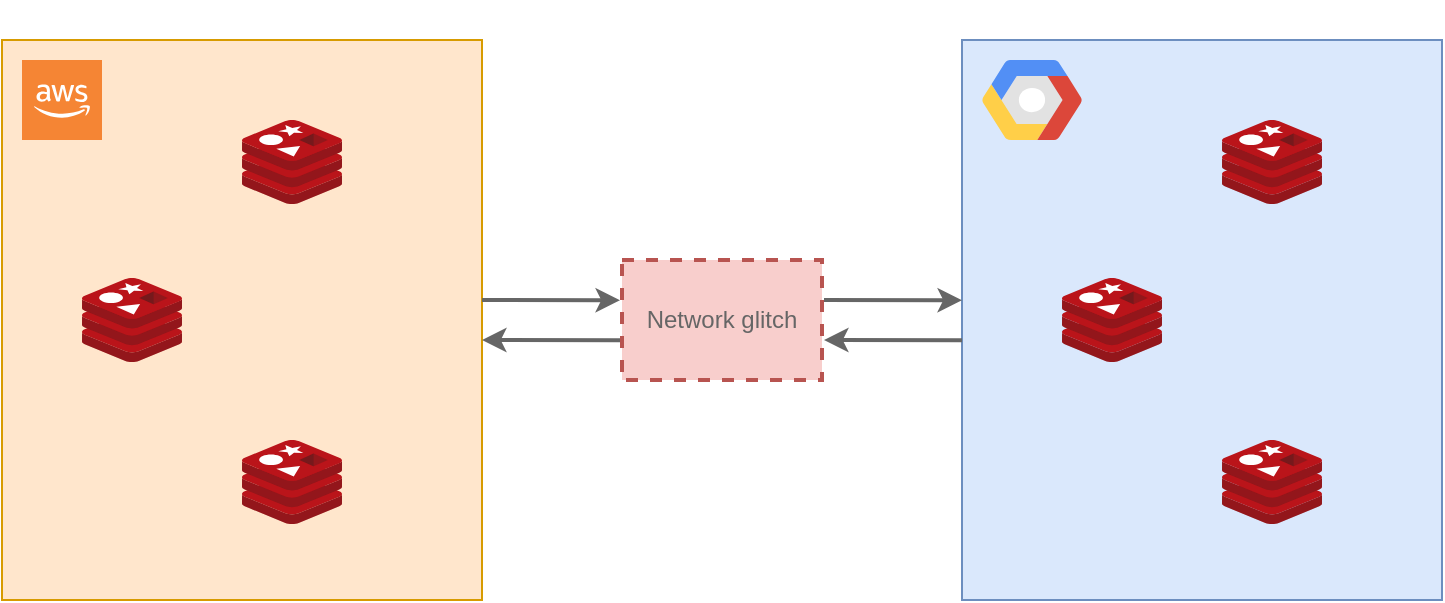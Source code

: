 <mxfile version="20.2.5" type="device"><diagram id="ft3K3jmwPGcE1OMdkpmU" name="Strona-1"><mxGraphModel dx="788" dy="536" grid="1" gridSize="10" guides="1" tooltips="1" connect="1" arrows="1" fold="1" page="1" pageScale="1" pageWidth="827" pageHeight="1169" math="0" shadow="0"><root><mxCell id="0"/><mxCell id="1" parent="0"/><mxCell id="JrnWknX_qh0OFRoo8AEq-7" value="" style="rounded=0;whiteSpace=wrap;html=1;fillColor=#ffe6cc;strokeColor=#d79b00;" vertex="1" parent="1"><mxGeometry x="40" y="80" width="240" height="280" as="geometry"/></mxCell><mxCell id="JrnWknX_qh0OFRoo8AEq-9" value="" style="rounded=0;whiteSpace=wrap;html=1;fillColor=#dae8fc;strokeColor=#6c8ebf;" vertex="1" parent="1"><mxGeometry x="520" y="80" width="240" height="280" as="geometry"/></mxCell><mxCell id="JrnWknX_qh0OFRoo8AEq-6" value="" style="shape=mxgraph.gcp2.google_cloud_platform;fillColor=#F6F6F6;strokeColor=none;shadow=0;gradientColor=none;fontColor=#007FFF;spacingRight=0;spacingLeft=6;" vertex="1" parent="1"><mxGeometry x="530" y="90" width="50" height="40" as="geometry"/></mxCell><mxCell id="JrnWknX_qh0OFRoo8AEq-3" value="" style="outlineConnect=0;dashed=0;verticalLabelPosition=bottom;verticalAlign=top;align=center;html=1;shape=mxgraph.aws3.cloud_2;fillColor=#F58534;gradientColor=none;" vertex="1" parent="1"><mxGeometry x="50" y="90" width="40" height="40" as="geometry"/></mxCell><mxCell id="JrnWknX_qh0OFRoo8AEq-24" value="" style="sketch=0;aspect=fixed;html=1;points=[];align=center;image;fontSize=12;image=img/lib/mscae/Cache_Redis_Product.svg;fontColor=#007FFF;gradientColor=none;" vertex="1" parent="1"><mxGeometry x="650" y="120" width="50" height="42" as="geometry"/></mxCell><mxCell id="JrnWknX_qh0OFRoo8AEq-25" value="" style="sketch=0;aspect=fixed;html=1;points=[];align=center;image;fontSize=12;image=img/lib/mscae/Cache_Redis_Product.svg;fontColor=#007FFF;gradientColor=none;" vertex="1" parent="1"><mxGeometry x="570" y="199" width="50" height="42" as="geometry"/></mxCell><mxCell id="JrnWknX_qh0OFRoo8AEq-26" value="" style="sketch=0;aspect=fixed;html=1;points=[];align=center;image;fontSize=12;image=img/lib/mscae/Cache_Redis_Product.svg;fontColor=#007FFF;gradientColor=none;" vertex="1" parent="1"><mxGeometry x="650" y="280" width="50" height="42" as="geometry"/></mxCell><mxCell id="JrnWknX_qh0OFRoo8AEq-29" value="&lt;div&gt;&lt;font color=&quot;#666666&quot;&gt;Network glitch&lt;/font&gt;&lt;/div&gt;" style="rounded=0;whiteSpace=wrap;html=1;dashed=1;strokeColor=#b85450;fillColor=#f8cecc;strokeWidth=2;" vertex="1" parent="1"><mxGeometry x="350" y="190" width="100" height="60" as="geometry"/></mxCell><mxCell id="JrnWknX_qh0OFRoo8AEq-32" value="" style="endArrow=classic;html=1;rounded=0;fontColor=#666666;entryX=-0.01;entryY=0.133;entryDx=0;entryDy=0;entryPerimeter=0;exitX=1;exitY=0.421;exitDx=0;exitDy=0;exitPerimeter=0;strokeColor=#666666;strokeWidth=2;" edge="1" parent="1"><mxGeometry width="50" height="50" relative="1" as="geometry"><mxPoint x="451" y="210" as="sourcePoint"/><mxPoint x="520" y="210.1" as="targetPoint"/></mxGeometry></mxCell><mxCell id="JrnWknX_qh0OFRoo8AEq-33" value="" style="endArrow=classic;html=1;rounded=0;fontColor=#666666;entryX=-0.01;entryY=0.133;entryDx=0;entryDy=0;entryPerimeter=0;exitX=1;exitY=0.421;exitDx=0;exitDy=0;exitPerimeter=0;strokeWidth=2;strokeColor=#666666;" edge="1" parent="1"><mxGeometry width="50" height="50" relative="1" as="geometry"><mxPoint x="280" y="210" as="sourcePoint"/><mxPoint x="349" y="210.1" as="targetPoint"/></mxGeometry></mxCell><mxCell id="JrnWknX_qh0OFRoo8AEq-34" value="" style="endArrow=none;html=1;rounded=0;fontColor=#666666;entryX=-0.01;entryY=0.133;entryDx=0;entryDy=0;entryPerimeter=0;exitX=1;exitY=0.421;exitDx=0;exitDy=0;exitPerimeter=0;strokeColor=#666666;strokeWidth=2;startArrow=classic;startFill=1;endFill=0;" edge="1" parent="1"><mxGeometry width="50" height="50" relative="1" as="geometry"><mxPoint x="280" y="230" as="sourcePoint"/><mxPoint x="349" y="230.1" as="targetPoint"/></mxGeometry></mxCell><mxCell id="JrnWknX_qh0OFRoo8AEq-35" value="" style="endArrow=none;html=1;rounded=0;fontColor=#666666;entryX=-0.01;entryY=0.133;entryDx=0;entryDy=0;entryPerimeter=0;exitX=1;exitY=0.421;exitDx=0;exitDy=0;exitPerimeter=0;strokeColor=#666666;strokeWidth=2;startArrow=classic;startFill=1;endFill=0;" edge="1" parent="1"><mxGeometry width="50" height="50" relative="1" as="geometry"><mxPoint x="451" y="230" as="sourcePoint"/><mxPoint x="520" y="230.1" as="targetPoint"/></mxGeometry></mxCell><mxCell id="JrnWknX_qh0OFRoo8AEq-39" value="" style="sketch=0;aspect=fixed;html=1;points=[];align=center;image;fontSize=12;image=img/lib/mscae/Cache_Redis_Product.svg;fontColor=#007FFF;gradientColor=none;" vertex="1" parent="1"><mxGeometry x="160" y="120" width="50" height="42" as="geometry"/></mxCell><mxCell id="JrnWknX_qh0OFRoo8AEq-40" value="" style="sketch=0;aspect=fixed;html=1;points=[];align=center;image;fontSize=12;image=img/lib/mscae/Cache_Redis_Product.svg;fontColor=#007FFF;gradientColor=none;" vertex="1" parent="1"><mxGeometry x="80" y="199" width="50" height="42" as="geometry"/></mxCell><mxCell id="JrnWknX_qh0OFRoo8AEq-41" value="" style="sketch=0;aspect=fixed;html=1;points=[];align=center;image;fontSize=12;image=img/lib/mscae/Cache_Redis_Product.svg;fontColor=#007FFF;gradientColor=none;" vertex="1" parent="1"><mxGeometry x="160" y="280" width="50" height="42" as="geometry"/></mxCell><mxCell id="JrnWknX_qh0OFRoo8AEq-42" value="" style="sketch=0;aspect=fixed;html=1;points=[];align=center;image;fontSize=12;image=img/lib/mscae/Cache_Redis_Product.svg;fontColor=#007FFF;gradientColor=none;opacity=0;" vertex="1" parent="1"><mxGeometry x="375" y="60" width="50" height="42" as="geometry"/></mxCell></root></mxGraphModel></diagram></mxfile>